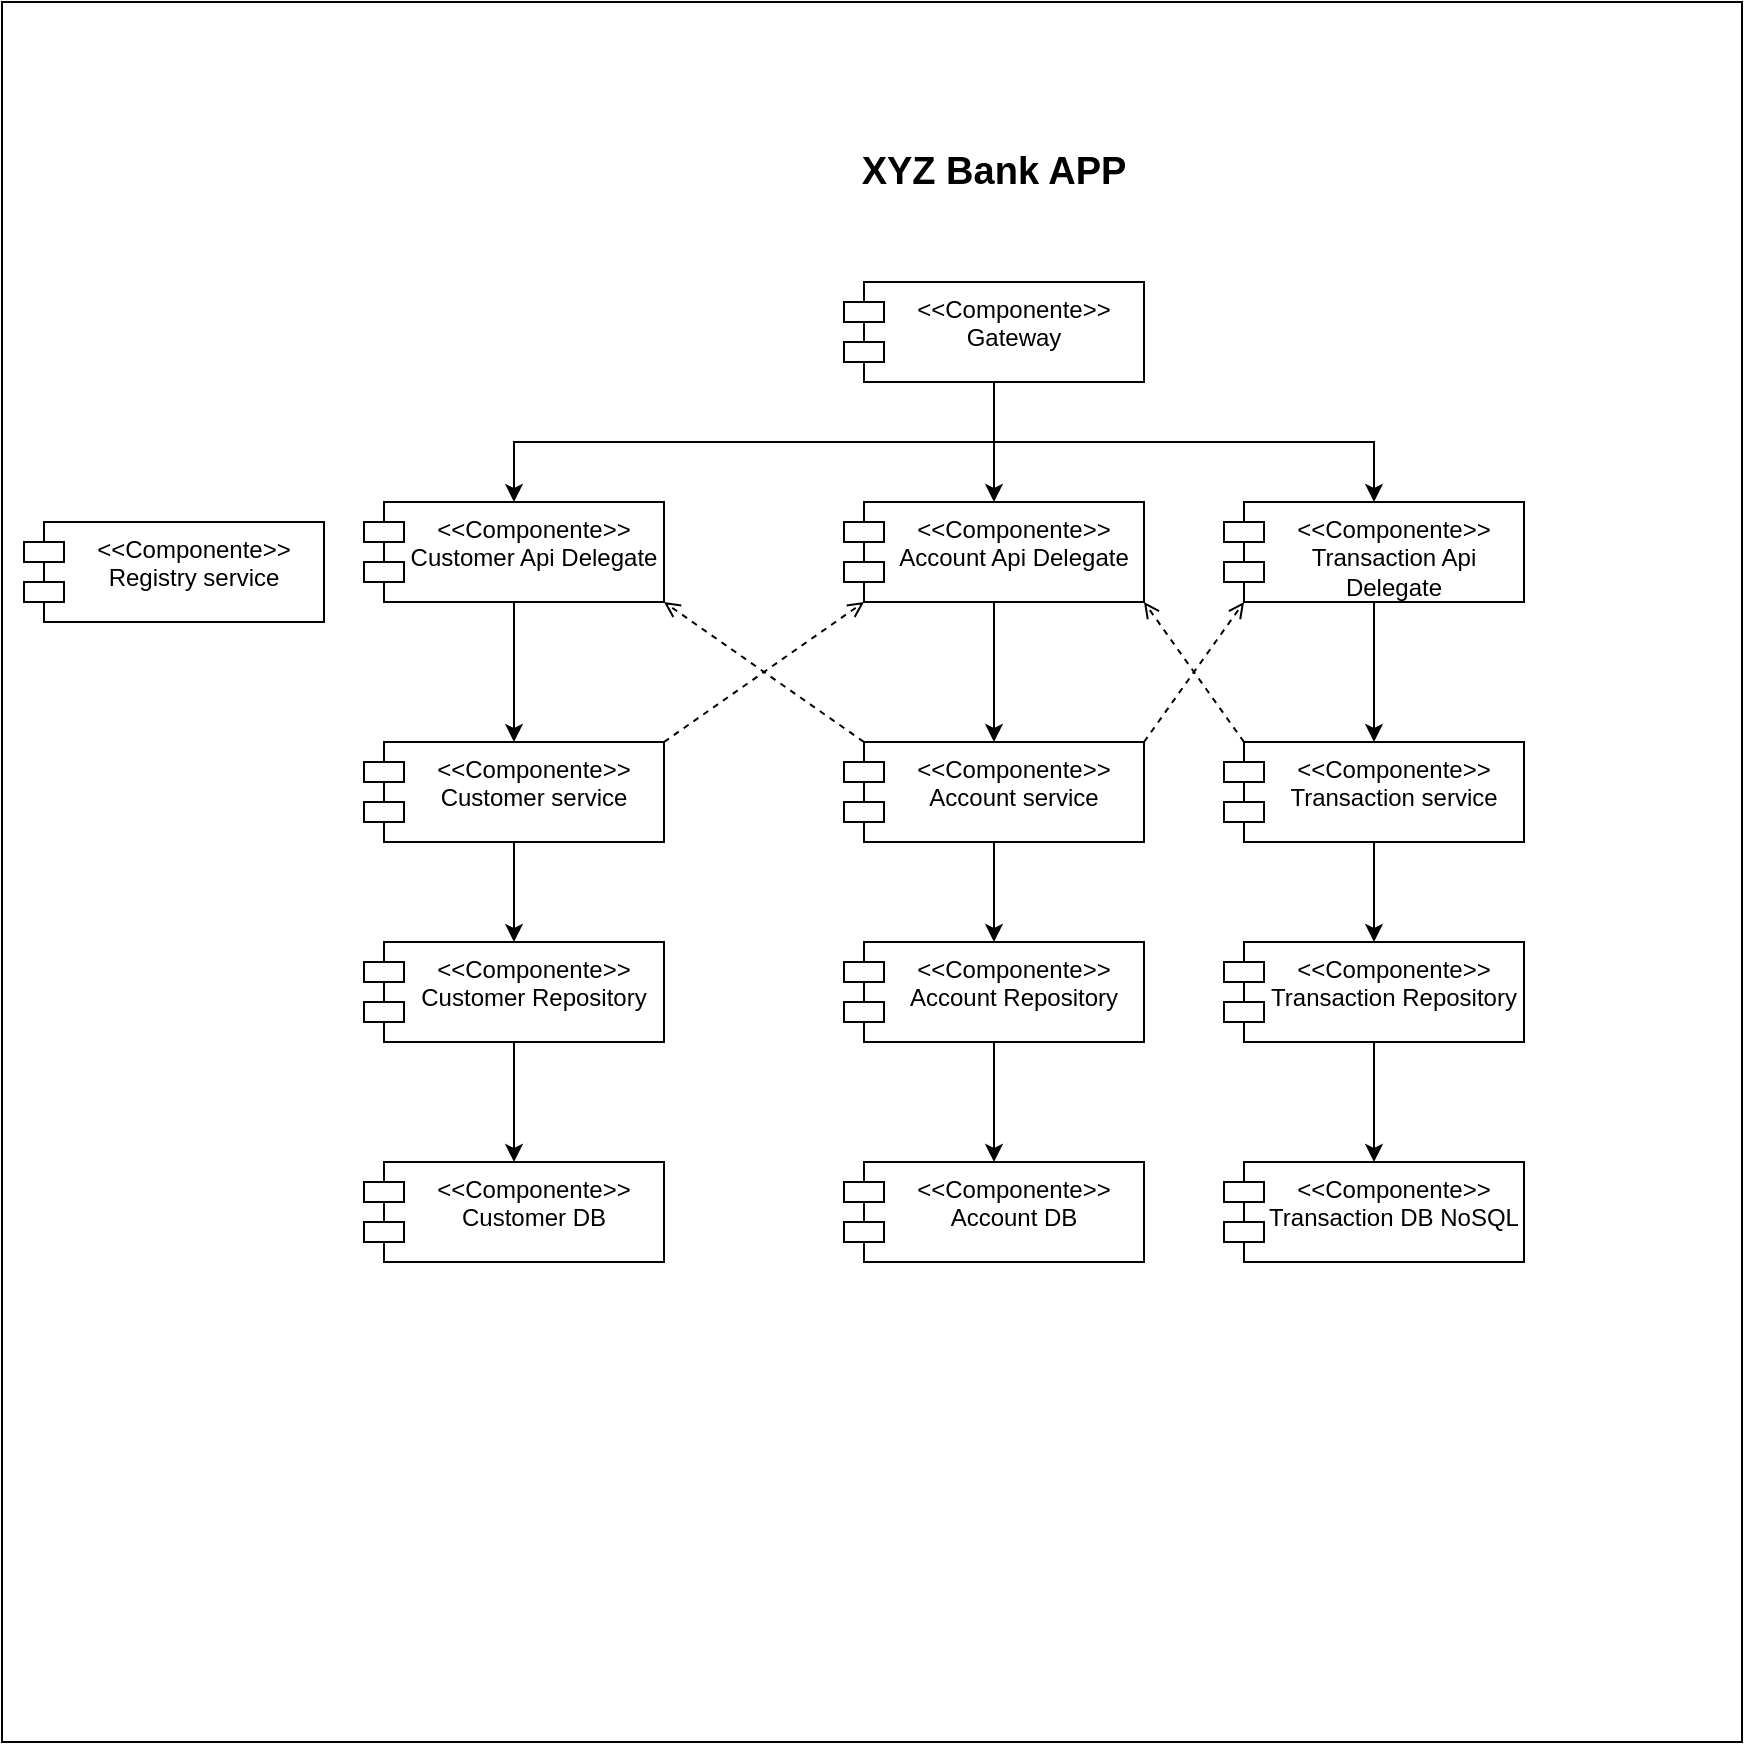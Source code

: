 <mxfile version="24.7.17">
  <diagram name="Página-1" id="0J31HUw4b1Aw7_ZfSLET">
    <mxGraphModel dx="1961" dy="1910" grid="1" gridSize="10" guides="1" tooltips="1" connect="1" arrows="1" fold="1" page="1" pageScale="1" pageWidth="827" pageHeight="1169" math="0" shadow="0">
      <root>
        <mxCell id="0" />
        <mxCell id="1" parent="0" />
        <mxCell id="H-IKJ9r2OaExqdgkERQc-39" value="" style="whiteSpace=wrap;html=1;aspect=fixed;" parent="1" vertex="1">
          <mxGeometry x="-21" y="-70" width="870" height="870" as="geometry" />
        </mxCell>
        <mxCell id="H-IKJ9r2OaExqdgkERQc-10" value="&amp;lt;&amp;lt;Componente&amp;gt;&amp;gt;&lt;div&gt;Registry service&lt;/div&gt;" style="shape=module;align=left;spacingLeft=20;align=center;verticalAlign=top;whiteSpace=wrap;html=1;" parent="1" vertex="1">
          <mxGeometry x="-10" y="190" width="150" height="50" as="geometry" />
        </mxCell>
        <mxCell id="H-IKJ9r2OaExqdgkERQc-27" style="edgeStyle=orthogonalEdgeStyle;rounded=0;orthogonalLoop=1;jettySize=auto;html=1;exitX=0.5;exitY=1;exitDx=0;exitDy=0;entryX=0.5;entryY=0;entryDx=0;entryDy=0;" parent="1" source="H-IKJ9r2OaExqdgkERQc-17" target="H-IKJ9r2OaExqdgkERQc-21" edge="1">
          <mxGeometry relative="1" as="geometry" />
        </mxCell>
        <mxCell id="H-IKJ9r2OaExqdgkERQc-17" value="&amp;lt;&amp;lt;Componente&amp;gt;&amp;gt;&lt;div&gt;Account Repository&lt;/div&gt;" style="shape=module;align=left;spacingLeft=20;align=center;verticalAlign=top;whiteSpace=wrap;html=1;" parent="1" vertex="1">
          <mxGeometry x="400" y="400" width="150" height="50" as="geometry" />
        </mxCell>
        <mxCell id="H-IKJ9r2OaExqdgkERQc-26" style="edgeStyle=orthogonalEdgeStyle;rounded=0;orthogonalLoop=1;jettySize=auto;html=1;exitX=0.5;exitY=1;exitDx=0;exitDy=0;entryX=0.5;entryY=0;entryDx=0;entryDy=0;" parent="1" source="H-IKJ9r2OaExqdgkERQc-19" target="H-IKJ9r2OaExqdgkERQc-17" edge="1">
          <mxGeometry relative="1" as="geometry" />
        </mxCell>
        <mxCell id="H-IKJ9r2OaExqdgkERQc-47" style="rounded=0;orthogonalLoop=1;jettySize=auto;html=1;exitX=0;exitY=0;exitDx=10;exitDy=0;exitPerimeter=0;entryX=1;entryY=1;entryDx=0;entryDy=0;dashed=1;endArrow=open;endFill=0;" parent="1" source="H-IKJ9r2OaExqdgkERQc-19" target="H-IKJ9r2OaExqdgkERQc-40" edge="1">
          <mxGeometry relative="1" as="geometry" />
        </mxCell>
        <mxCell id="H-IKJ9r2OaExqdgkERQc-19" value="&amp;lt;&amp;lt;Componente&amp;gt;&amp;gt;&lt;div&gt;Account service&lt;/div&gt;" style="shape=module;align=left;spacingLeft=20;align=center;verticalAlign=top;whiteSpace=wrap;html=1;" parent="1" vertex="1">
          <mxGeometry x="400" y="300" width="150" height="50" as="geometry" />
        </mxCell>
        <mxCell id="H-IKJ9r2OaExqdgkERQc-21" value="&amp;lt;&amp;lt;Componente&amp;gt;&amp;gt;&lt;div&gt;Account DB&lt;/div&gt;" style="shape=module;align=left;spacingLeft=20;align=center;verticalAlign=top;whiteSpace=wrap;html=1;" parent="1" vertex="1">
          <mxGeometry x="400" y="510" width="150" height="50" as="geometry" />
        </mxCell>
        <mxCell id="H-IKJ9r2OaExqdgkERQc-28" style="edgeStyle=orthogonalEdgeStyle;rounded=0;orthogonalLoop=1;jettySize=auto;html=1;exitX=0.5;exitY=1;exitDx=0;exitDy=0;entryX=0.5;entryY=0;entryDx=0;entryDy=0;" parent="1" source="H-IKJ9r2OaExqdgkERQc-29" target="H-IKJ9r2OaExqdgkERQc-34" edge="1">
          <mxGeometry relative="1" as="geometry" />
        </mxCell>
        <mxCell id="H-IKJ9r2OaExqdgkERQc-29" value="&amp;lt;&amp;lt;Componente&amp;gt;&amp;gt;&lt;div&gt;Customer Repository&lt;/div&gt;" style="shape=module;align=left;spacingLeft=20;align=center;verticalAlign=top;whiteSpace=wrap;html=1;" parent="1" vertex="1">
          <mxGeometry x="160" y="400" width="150" height="50" as="geometry" />
        </mxCell>
        <mxCell id="H-IKJ9r2OaExqdgkERQc-30" style="edgeStyle=orthogonalEdgeStyle;rounded=0;orthogonalLoop=1;jettySize=auto;html=1;exitX=0.5;exitY=1;exitDx=0;exitDy=0;entryX=0.5;entryY=0;entryDx=0;entryDy=0;" parent="1" source="H-IKJ9r2OaExqdgkERQc-31" target="H-IKJ9r2OaExqdgkERQc-29" edge="1">
          <mxGeometry relative="1" as="geometry" />
        </mxCell>
        <mxCell id="H-IKJ9r2OaExqdgkERQc-31" value="&amp;lt;&amp;lt;Componente&amp;gt;&amp;gt;&lt;div&gt;Customer service&lt;/div&gt;" style="shape=module;align=left;spacingLeft=20;align=center;verticalAlign=top;whiteSpace=wrap;html=1;" parent="1" vertex="1">
          <mxGeometry x="160" y="300" width="150" height="50" as="geometry" />
        </mxCell>
        <mxCell id="H-IKJ9r2OaExqdgkERQc-34" value="&amp;lt;&amp;lt;Componente&amp;gt;&amp;gt;&lt;div&gt;Customer DB&lt;/div&gt;" style="shape=module;align=left;spacingLeft=20;align=center;verticalAlign=top;whiteSpace=wrap;html=1;" parent="1" vertex="1">
          <mxGeometry x="160" y="510" width="150" height="50" as="geometry" />
        </mxCell>
        <mxCell id="H-IKJ9r2OaExqdgkERQc-43" style="edgeStyle=orthogonalEdgeStyle;rounded=0;orthogonalLoop=1;jettySize=auto;html=1;exitX=0.5;exitY=1;exitDx=0;exitDy=0;entryX=0.5;entryY=0;entryDx=0;entryDy=0;" parent="1" source="H-IKJ9r2OaExqdgkERQc-40" target="H-IKJ9r2OaExqdgkERQc-31" edge="1">
          <mxGeometry relative="1" as="geometry" />
        </mxCell>
        <mxCell id="H-IKJ9r2OaExqdgkERQc-40" value="&amp;lt;&amp;lt;Componente&amp;gt;&amp;gt;&lt;div&gt;Customer Api Delegate&lt;/div&gt;" style="shape=module;align=left;spacingLeft=20;align=center;verticalAlign=top;whiteSpace=wrap;html=1;" parent="1" vertex="1">
          <mxGeometry x="160" y="180" width="150" height="50" as="geometry" />
        </mxCell>
        <mxCell id="H-IKJ9r2OaExqdgkERQc-46" style="edgeStyle=orthogonalEdgeStyle;rounded=0;orthogonalLoop=1;jettySize=auto;html=1;exitX=0.5;exitY=1;exitDx=0;exitDy=0;entryX=0.5;entryY=0;entryDx=0;entryDy=0;" parent="1" source="H-IKJ9r2OaExqdgkERQc-44" target="H-IKJ9r2OaExqdgkERQc-19" edge="1">
          <mxGeometry relative="1" as="geometry" />
        </mxCell>
        <mxCell id="H-IKJ9r2OaExqdgkERQc-44" value="&amp;lt;&amp;lt;Componente&amp;gt;&amp;gt;&lt;div&gt;Account Api Delegate&lt;/div&gt;" style="shape=module;align=left;spacingLeft=20;align=center;verticalAlign=top;whiteSpace=wrap;html=1;" parent="1" vertex="1">
          <mxGeometry x="400" y="180" width="150" height="50" as="geometry" />
        </mxCell>
        <mxCell id="H-IKJ9r2OaExqdgkERQc-48" style="rounded=0;orthogonalLoop=1;jettySize=auto;html=1;exitX=1;exitY=0;exitDx=0;exitDy=0;entryX=0;entryY=1;entryDx=10;entryDy=0;entryPerimeter=0;endArrow=open;endFill=0;dashed=1;" parent="1" source="H-IKJ9r2OaExqdgkERQc-31" target="H-IKJ9r2OaExqdgkERQc-44" edge="1">
          <mxGeometry relative="1" as="geometry" />
        </mxCell>
        <mxCell id="H-IKJ9r2OaExqdgkERQc-49" value="XYZ Bank APP" style="text;html=1;align=center;verticalAlign=middle;whiteSpace=wrap;rounded=0;fontSize=19;fontStyle=1" parent="1" vertex="1">
          <mxGeometry x="375" width="200" height="30" as="geometry" />
        </mxCell>
        <mxCell id="Ssk06Tl2IBB4umlqxmyi-9" style="edgeStyle=orthogonalEdgeStyle;rounded=0;orthogonalLoop=1;jettySize=auto;html=1;exitX=0.5;exitY=1;exitDx=0;exitDy=0;" edge="1" parent="1" source="OCVlVo9EseGxjFlc_xdb-1" target="Ssk06Tl2IBB4umlqxmyi-5">
          <mxGeometry relative="1" as="geometry" />
        </mxCell>
        <mxCell id="Ssk06Tl2IBB4umlqxmyi-10" style="edgeStyle=orthogonalEdgeStyle;rounded=0;orthogonalLoop=1;jettySize=auto;html=1;exitX=0.5;exitY=1;exitDx=0;exitDy=0;entryX=0.5;entryY=0;entryDx=0;entryDy=0;" edge="1" parent="1" source="OCVlVo9EseGxjFlc_xdb-1" target="H-IKJ9r2OaExqdgkERQc-40">
          <mxGeometry relative="1" as="geometry" />
        </mxCell>
        <mxCell id="Ssk06Tl2IBB4umlqxmyi-11" style="edgeStyle=orthogonalEdgeStyle;rounded=0;orthogonalLoop=1;jettySize=auto;html=1;exitX=0.5;exitY=1;exitDx=0;exitDy=0;entryX=0.5;entryY=0;entryDx=0;entryDy=0;" edge="1" parent="1" source="OCVlVo9EseGxjFlc_xdb-1" target="H-IKJ9r2OaExqdgkERQc-44">
          <mxGeometry relative="1" as="geometry" />
        </mxCell>
        <mxCell id="OCVlVo9EseGxjFlc_xdb-1" value="&amp;lt;&amp;lt;Componente&amp;gt;&amp;gt;&lt;div&gt;Gateway&lt;/div&gt;" style="shape=module;align=left;spacingLeft=20;align=center;verticalAlign=top;whiteSpace=wrap;html=1;" parent="1" vertex="1">
          <mxGeometry x="400" y="70" width="150" height="50" as="geometry" />
        </mxCell>
        <mxCell id="Ssk06Tl2IBB4umlqxmyi-14" style="edgeStyle=orthogonalEdgeStyle;rounded=0;orthogonalLoop=1;jettySize=auto;html=1;exitX=0.5;exitY=1;exitDx=0;exitDy=0;entryX=0.5;entryY=0;entryDx=0;entryDy=0;" edge="1" parent="1" source="Ssk06Tl2IBB4umlqxmyi-2" target="Ssk06Tl2IBB4umlqxmyi-4">
          <mxGeometry relative="1" as="geometry" />
        </mxCell>
        <mxCell id="Ssk06Tl2IBB4umlqxmyi-2" value="&amp;lt;&amp;lt;Componente&amp;gt;&amp;gt;&lt;div&gt;Transaction Repository&lt;/div&gt;" style="shape=module;align=left;spacingLeft=20;align=center;verticalAlign=top;whiteSpace=wrap;html=1;" vertex="1" parent="1">
          <mxGeometry x="590" y="400" width="150" height="50" as="geometry" />
        </mxCell>
        <mxCell id="Ssk06Tl2IBB4umlqxmyi-13" style="edgeStyle=orthogonalEdgeStyle;rounded=0;orthogonalLoop=1;jettySize=auto;html=1;exitX=0.5;exitY=1;exitDx=0;exitDy=0;entryX=0.5;entryY=0;entryDx=0;entryDy=0;" edge="1" parent="1" source="Ssk06Tl2IBB4umlqxmyi-3" target="Ssk06Tl2IBB4umlqxmyi-2">
          <mxGeometry relative="1" as="geometry" />
        </mxCell>
        <mxCell id="Ssk06Tl2IBB4umlqxmyi-3" value="&amp;lt;&amp;lt;Componente&amp;gt;&amp;gt;&lt;div&gt;Transaction service&lt;/div&gt;" style="shape=module;align=left;spacingLeft=20;align=center;verticalAlign=top;whiteSpace=wrap;html=1;" vertex="1" parent="1">
          <mxGeometry x="590" y="300" width="150" height="50" as="geometry" />
        </mxCell>
        <mxCell id="Ssk06Tl2IBB4umlqxmyi-4" value="&amp;lt;&amp;lt;Componente&amp;gt;&amp;gt;&lt;div&gt;Transaction DB NoSQL&lt;/div&gt;" style="shape=module;align=left;spacingLeft=20;align=center;verticalAlign=top;whiteSpace=wrap;html=1;" vertex="1" parent="1">
          <mxGeometry x="590" y="510" width="150" height="50" as="geometry" />
        </mxCell>
        <mxCell id="Ssk06Tl2IBB4umlqxmyi-12" style="edgeStyle=orthogonalEdgeStyle;rounded=0;orthogonalLoop=1;jettySize=auto;html=1;exitX=0.5;exitY=1;exitDx=0;exitDy=0;" edge="1" parent="1" source="Ssk06Tl2IBB4umlqxmyi-5" target="Ssk06Tl2IBB4umlqxmyi-3">
          <mxGeometry relative="1" as="geometry" />
        </mxCell>
        <mxCell id="Ssk06Tl2IBB4umlqxmyi-5" value="&amp;lt;&amp;lt;Componente&amp;gt;&amp;gt;&lt;div&gt;Transaction Api Delegate&lt;/div&gt;" style="shape=module;align=left;spacingLeft=20;align=center;verticalAlign=top;whiteSpace=wrap;html=1;" vertex="1" parent="1">
          <mxGeometry x="590" y="180" width="150" height="50" as="geometry" />
        </mxCell>
        <mxCell id="Ssk06Tl2IBB4umlqxmyi-6" style="rounded=0;orthogonalLoop=1;jettySize=auto;html=1;exitX=1;exitY=0;exitDx=0;exitDy=0;entryX=0;entryY=1;entryDx=10;entryDy=0;dashed=1;endArrow=open;endFill=0;entryPerimeter=0;" edge="1" parent="1" source="H-IKJ9r2OaExqdgkERQc-19" target="Ssk06Tl2IBB4umlqxmyi-5">
          <mxGeometry relative="1" as="geometry">
            <mxPoint x="590" y="310" as="sourcePoint" />
            <mxPoint x="490" y="240" as="targetPoint" />
          </mxGeometry>
        </mxCell>
        <mxCell id="Ssk06Tl2IBB4umlqxmyi-7" style="rounded=0;orthogonalLoop=1;jettySize=auto;html=1;exitX=0;exitY=0;exitDx=10;exitDy=0;entryX=1;entryY=1;entryDx=0;entryDy=0;endArrow=open;endFill=0;dashed=1;exitPerimeter=0;" edge="1" parent="1" source="Ssk06Tl2IBB4umlqxmyi-3" target="H-IKJ9r2OaExqdgkERQc-44">
          <mxGeometry relative="1" as="geometry">
            <mxPoint x="480" y="290" as="sourcePoint" />
            <mxPoint x="580" y="220" as="targetPoint" />
          </mxGeometry>
        </mxCell>
      </root>
    </mxGraphModel>
  </diagram>
</mxfile>
